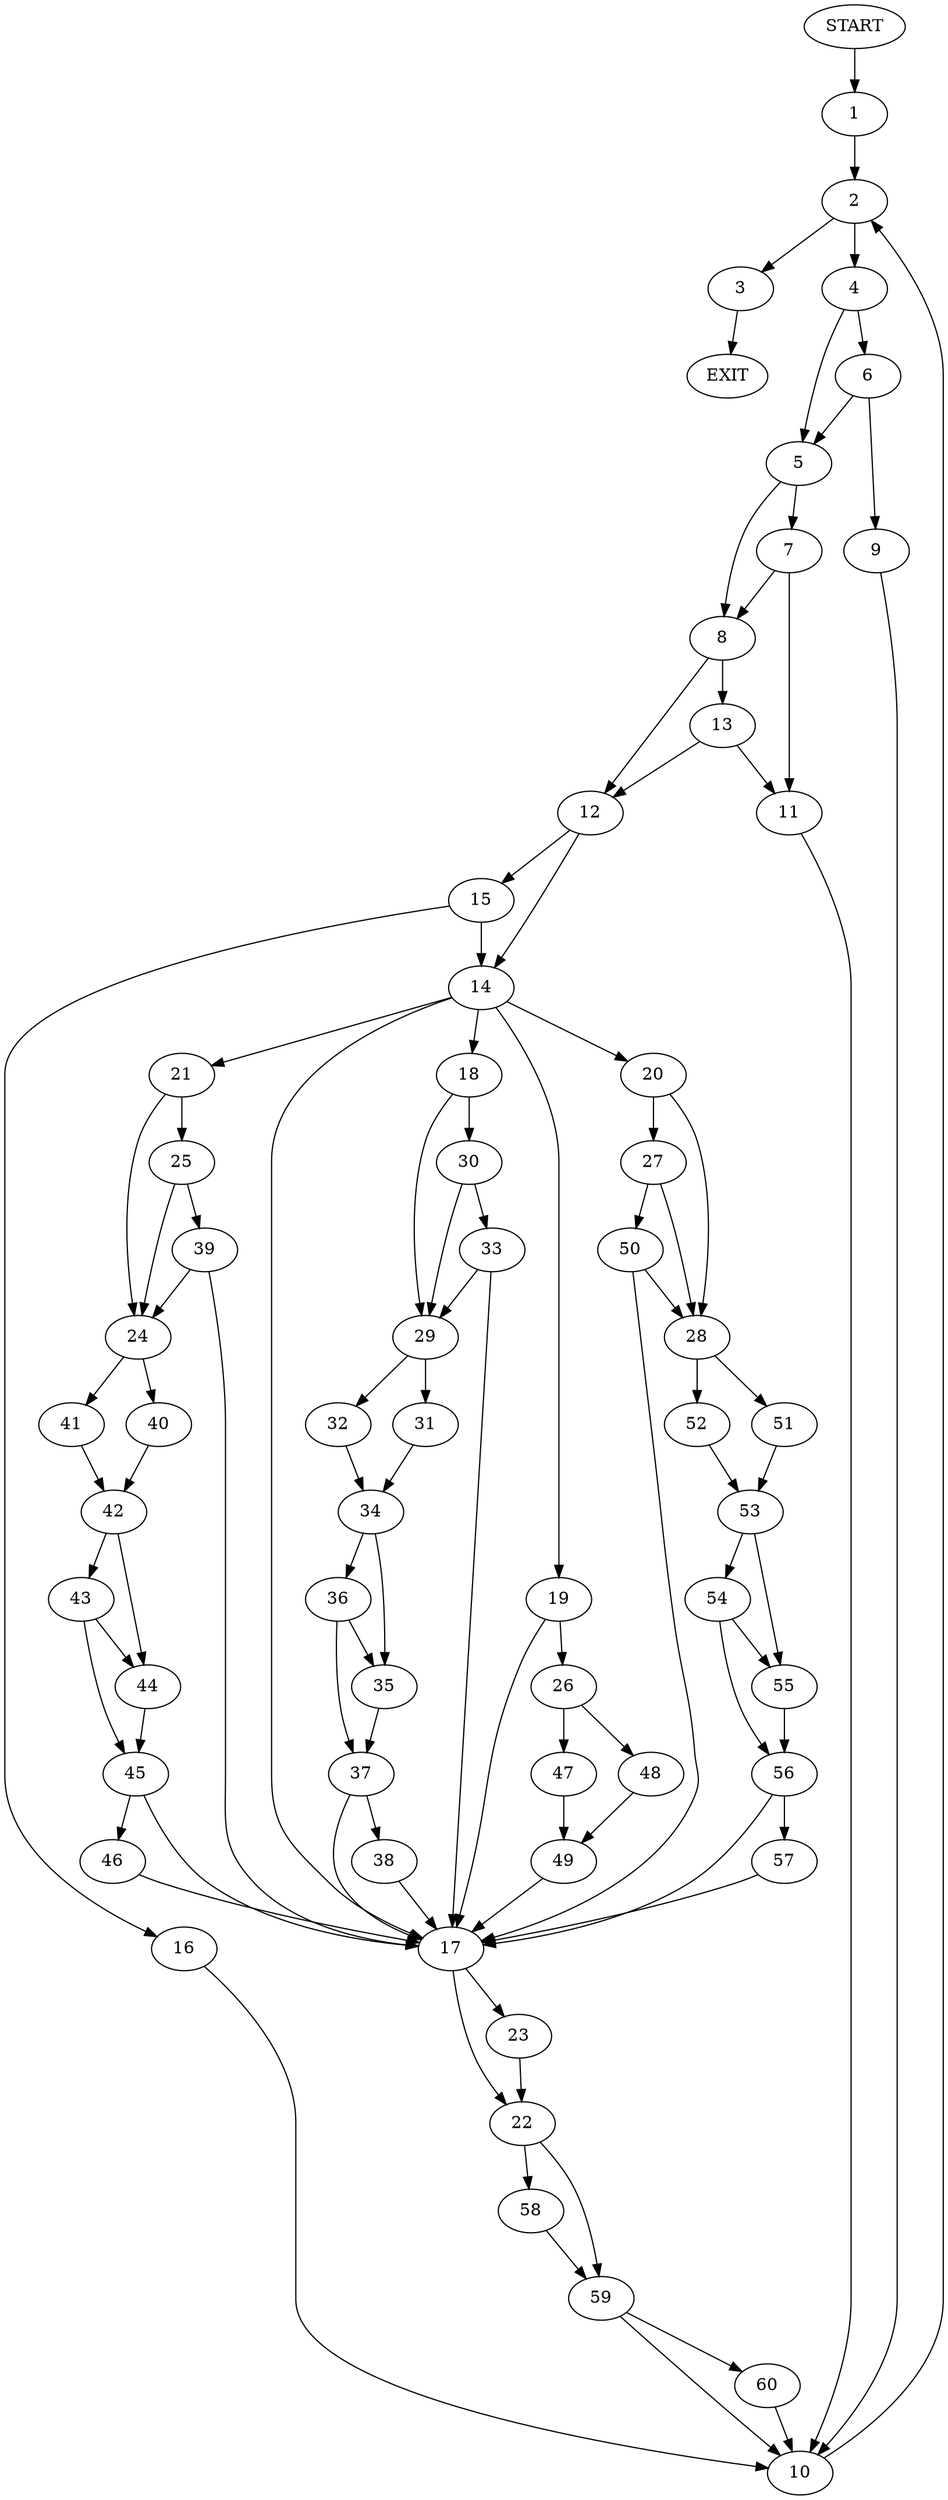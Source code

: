 digraph {
0 [label="START"]
61 [label="EXIT"]
0 -> 1
1 -> 2
2 -> 3
2 -> 4
4 -> 5
4 -> 6
3 -> 61
5 -> 7
5 -> 8
6 -> 9
6 -> 5
9 -> 10
10 -> 2
7 -> 11
7 -> 8
8 -> 12
8 -> 13
11 -> 10
13 -> 11
13 -> 12
12 -> 14
12 -> 15
15 -> 14
15 -> 16
14 -> 17
14 -> 18
14 -> 19
14 -> 20
14 -> 21
16 -> 10
17 -> 22
17 -> 23
21 -> 24
21 -> 25
19 -> 26
19 -> 17
20 -> 27
20 -> 28
18 -> 29
18 -> 30
29 -> 31
29 -> 32
30 -> 33
30 -> 29
33 -> 17
33 -> 29
31 -> 34
32 -> 34
34 -> 35
34 -> 36
35 -> 37
36 -> 35
36 -> 37
37 -> 17
37 -> 38
38 -> 17
25 -> 24
25 -> 39
24 -> 40
24 -> 41
39 -> 24
39 -> 17
40 -> 42
41 -> 42
42 -> 43
42 -> 44
44 -> 45
43 -> 45
43 -> 44
45 -> 17
45 -> 46
46 -> 17
26 -> 47
26 -> 48
47 -> 49
48 -> 49
49 -> 17
27 -> 50
27 -> 28
28 -> 51
28 -> 52
50 -> 17
50 -> 28
51 -> 53
52 -> 53
53 -> 54
53 -> 55
54 -> 55
54 -> 56
55 -> 56
56 -> 17
56 -> 57
57 -> 17
22 -> 58
22 -> 59
23 -> 22
59 -> 60
59 -> 10
58 -> 59
60 -> 10
}
